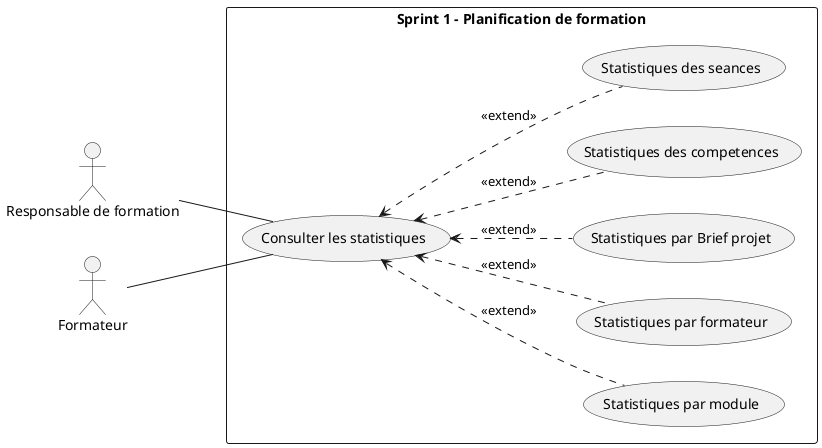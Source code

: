 @startuml
left to right direction

actor "Responsable de formation" as RF
actor Formateur

rectangle "Sprint 1 - Planification de formation" {
    usecase "Consulter les statistiques" as UC1
    usecase "Statistiques par module" as UC2
    usecase "Statistiques par formateur" as UC3
    usecase "Statistiques par Brief projet" as UC4
    usecase "Statistiques des competences" as UC5
    usecase "Statistiques des seances" as UC6


    UC1 <.. UC2 : <<extend>>
    UC1 <.. UC3 : <<extend>>
    UC1 <.. UC4 : <<extend>>
    UC1 <.. UC5 : <<extend>>
    UC1 <.. UC6 : <<extend>>
}

RF -- UC1
Formateur -- UC1


@enduml
